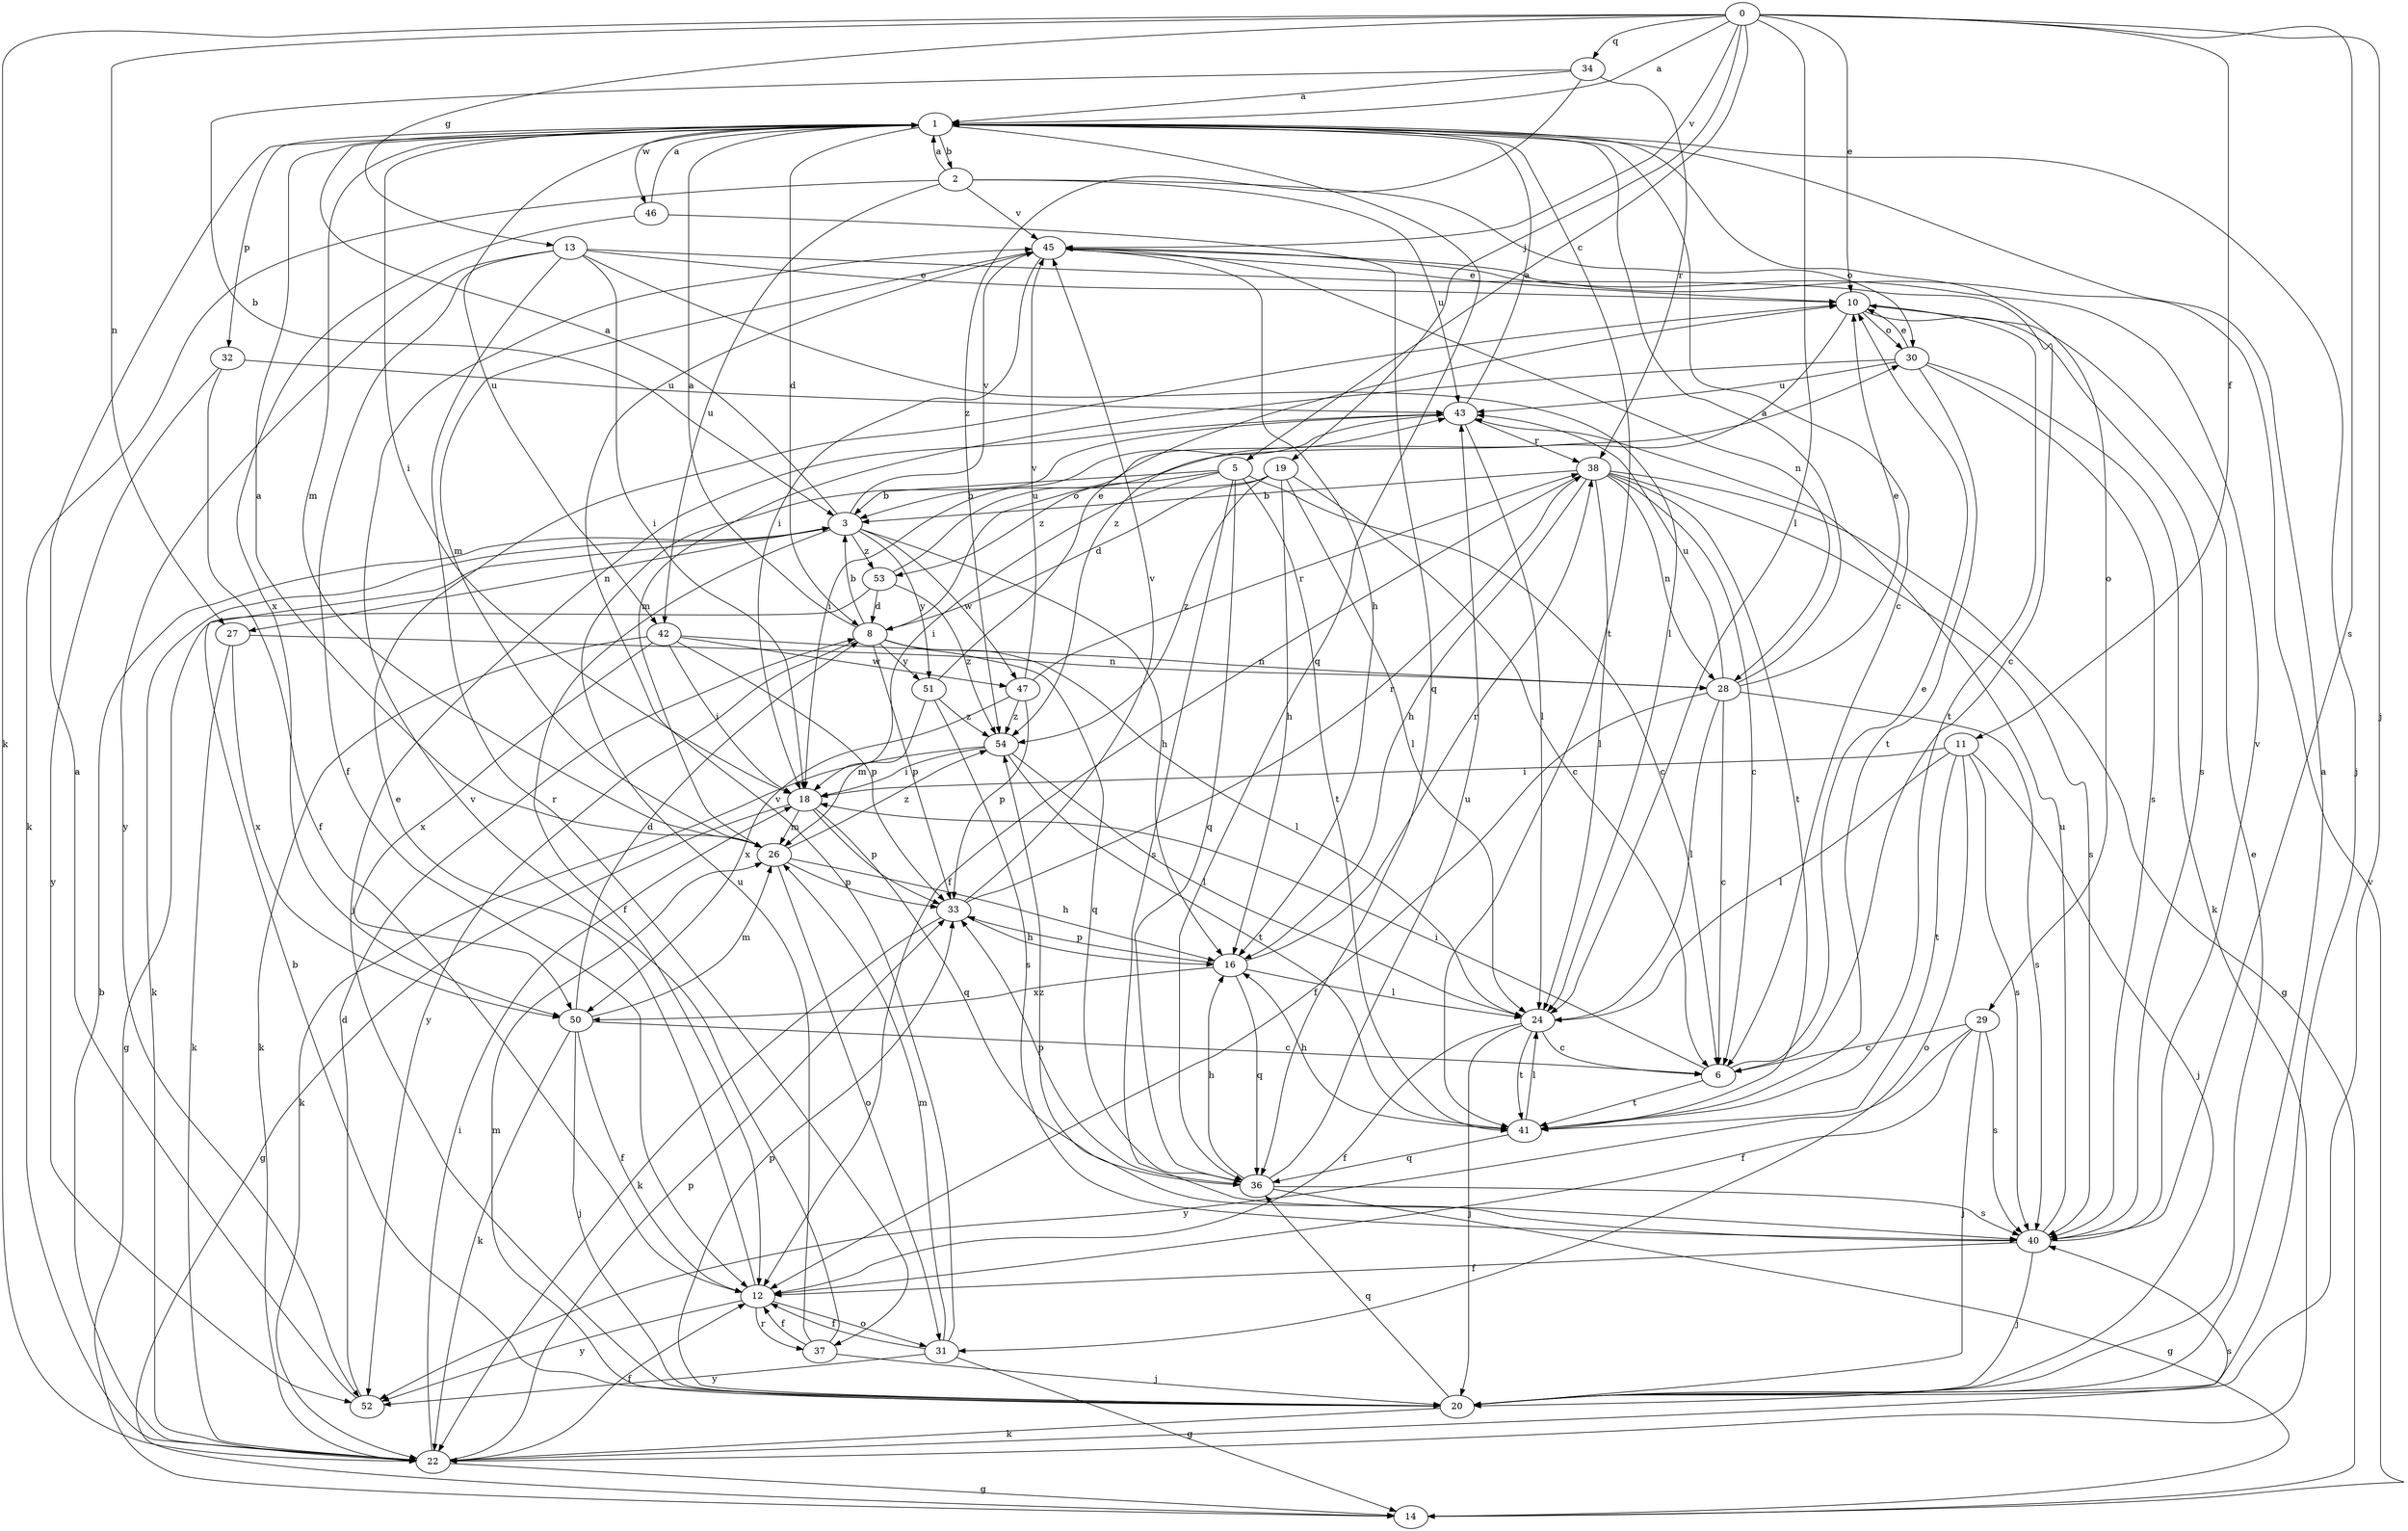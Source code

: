 strict digraph  {
0;
1;
2;
3;
5;
6;
8;
10;
11;
12;
13;
14;
16;
18;
19;
20;
22;
24;
26;
27;
28;
29;
30;
31;
32;
33;
34;
36;
37;
38;
40;
41;
42;
43;
45;
46;
47;
50;
51;
52;
53;
54;
0 -> 1  [label=a];
0 -> 5  [label=c];
0 -> 10  [label=e];
0 -> 11  [label=f];
0 -> 13  [label=g];
0 -> 19  [label=j];
0 -> 20  [label=j];
0 -> 22  [label=k];
0 -> 24  [label=l];
0 -> 27  [label=n];
0 -> 34  [label=q];
0 -> 40  [label=s];
0 -> 45  [label=v];
1 -> 2  [label=b];
1 -> 6  [label=c];
1 -> 8  [label=d];
1 -> 18  [label=i];
1 -> 20  [label=j];
1 -> 26  [label=m];
1 -> 29  [label=o];
1 -> 32  [label=p];
1 -> 36  [label=q];
1 -> 41  [label=t];
1 -> 42  [label=u];
1 -> 46  [label=w];
2 -> 1  [label=a];
2 -> 22  [label=k];
2 -> 30  [label=o];
2 -> 42  [label=u];
2 -> 43  [label=u];
2 -> 45  [label=v];
3 -> 1  [label=a];
3 -> 12  [label=f];
3 -> 16  [label=h];
3 -> 22  [label=k];
3 -> 27  [label=n];
3 -> 45  [label=v];
3 -> 47  [label=w];
3 -> 51  [label=y];
3 -> 53  [label=z];
5 -> 3  [label=b];
5 -> 6  [label=c];
5 -> 18  [label=i];
5 -> 36  [label=q];
5 -> 40  [label=s];
5 -> 41  [label=t];
5 -> 53  [label=z];
6 -> 10  [label=e];
6 -> 18  [label=i];
6 -> 41  [label=t];
8 -> 1  [label=a];
8 -> 3  [label=b];
8 -> 24  [label=l];
8 -> 30  [label=o];
8 -> 33  [label=p];
8 -> 36  [label=q];
8 -> 51  [label=y];
8 -> 52  [label=y];
10 -> 30  [label=o];
10 -> 40  [label=s];
10 -> 41  [label=t];
10 -> 54  [label=z];
11 -> 18  [label=i];
11 -> 20  [label=j];
11 -> 24  [label=l];
11 -> 31  [label=o];
11 -> 40  [label=s];
11 -> 41  [label=t];
12 -> 10  [label=e];
12 -> 31  [label=o];
12 -> 37  [label=r];
12 -> 52  [label=y];
13 -> 6  [label=c];
13 -> 10  [label=e];
13 -> 12  [label=f];
13 -> 18  [label=i];
13 -> 24  [label=l];
13 -> 37  [label=r];
13 -> 52  [label=y];
14 -> 45  [label=v];
16 -> 24  [label=l];
16 -> 33  [label=p];
16 -> 36  [label=q];
16 -> 38  [label=r];
16 -> 50  [label=x];
18 -> 14  [label=g];
18 -> 26  [label=m];
18 -> 33  [label=p];
18 -> 36  [label=q];
19 -> 3  [label=b];
19 -> 6  [label=c];
19 -> 8  [label=d];
19 -> 16  [label=h];
19 -> 24  [label=l];
19 -> 54  [label=z];
20 -> 1  [label=a];
20 -> 3  [label=b];
20 -> 10  [label=e];
20 -> 22  [label=k];
20 -> 26  [label=m];
20 -> 33  [label=p];
20 -> 36  [label=q];
22 -> 3  [label=b];
22 -> 12  [label=f];
22 -> 14  [label=g];
22 -> 18  [label=i];
22 -> 33  [label=p];
22 -> 40  [label=s];
24 -> 6  [label=c];
24 -> 12  [label=f];
24 -> 20  [label=j];
24 -> 41  [label=t];
26 -> 1  [label=a];
26 -> 16  [label=h];
26 -> 31  [label=o];
26 -> 33  [label=p];
26 -> 54  [label=z];
27 -> 22  [label=k];
27 -> 28  [label=n];
27 -> 50  [label=x];
28 -> 1  [label=a];
28 -> 6  [label=c];
28 -> 10  [label=e];
28 -> 12  [label=f];
28 -> 24  [label=l];
28 -> 40  [label=s];
28 -> 43  [label=u];
29 -> 6  [label=c];
29 -> 12  [label=f];
29 -> 20  [label=j];
29 -> 40  [label=s];
29 -> 52  [label=y];
30 -> 10  [label=e];
30 -> 22  [label=k];
30 -> 26  [label=m];
30 -> 40  [label=s];
30 -> 41  [label=t];
30 -> 43  [label=u];
31 -> 12  [label=f];
31 -> 14  [label=g];
31 -> 26  [label=m];
31 -> 45  [label=v];
31 -> 52  [label=y];
32 -> 12  [label=f];
32 -> 43  [label=u];
32 -> 52  [label=y];
33 -> 16  [label=h];
33 -> 22  [label=k];
33 -> 38  [label=r];
33 -> 45  [label=v];
34 -> 1  [label=a];
34 -> 3  [label=b];
34 -> 38  [label=r];
34 -> 54  [label=z];
36 -> 14  [label=g];
36 -> 16  [label=h];
36 -> 33  [label=p];
36 -> 40  [label=s];
36 -> 43  [label=u];
37 -> 12  [label=f];
37 -> 20  [label=j];
37 -> 43  [label=u];
37 -> 45  [label=v];
38 -> 3  [label=b];
38 -> 6  [label=c];
38 -> 12  [label=f];
38 -> 14  [label=g];
38 -> 16  [label=h];
38 -> 24  [label=l];
38 -> 28  [label=n];
38 -> 40  [label=s];
38 -> 41  [label=t];
40 -> 12  [label=f];
40 -> 20  [label=j];
40 -> 43  [label=u];
40 -> 45  [label=v];
40 -> 54  [label=z];
41 -> 16  [label=h];
41 -> 24  [label=l];
41 -> 36  [label=q];
42 -> 18  [label=i];
42 -> 22  [label=k];
42 -> 28  [label=n];
42 -> 33  [label=p];
42 -> 47  [label=w];
42 -> 50  [label=x];
43 -> 1  [label=a];
43 -> 18  [label=i];
43 -> 20  [label=j];
43 -> 24  [label=l];
43 -> 38  [label=r];
45 -> 10  [label=e];
45 -> 16  [label=h];
45 -> 18  [label=i];
45 -> 26  [label=m];
45 -> 28  [label=n];
46 -> 1  [label=a];
46 -> 36  [label=q];
46 -> 50  [label=x];
47 -> 33  [label=p];
47 -> 38  [label=r];
47 -> 45  [label=v];
47 -> 50  [label=x];
47 -> 54  [label=z];
50 -> 6  [label=c];
50 -> 8  [label=d];
50 -> 12  [label=f];
50 -> 20  [label=j];
50 -> 22  [label=k];
50 -> 26  [label=m];
51 -> 10  [label=e];
51 -> 26  [label=m];
51 -> 40  [label=s];
51 -> 54  [label=z];
52 -> 1  [label=a];
52 -> 8  [label=d];
53 -> 8  [label=d];
53 -> 14  [label=g];
53 -> 43  [label=u];
53 -> 54  [label=z];
54 -> 18  [label=i];
54 -> 22  [label=k];
54 -> 24  [label=l];
54 -> 41  [label=t];
}
